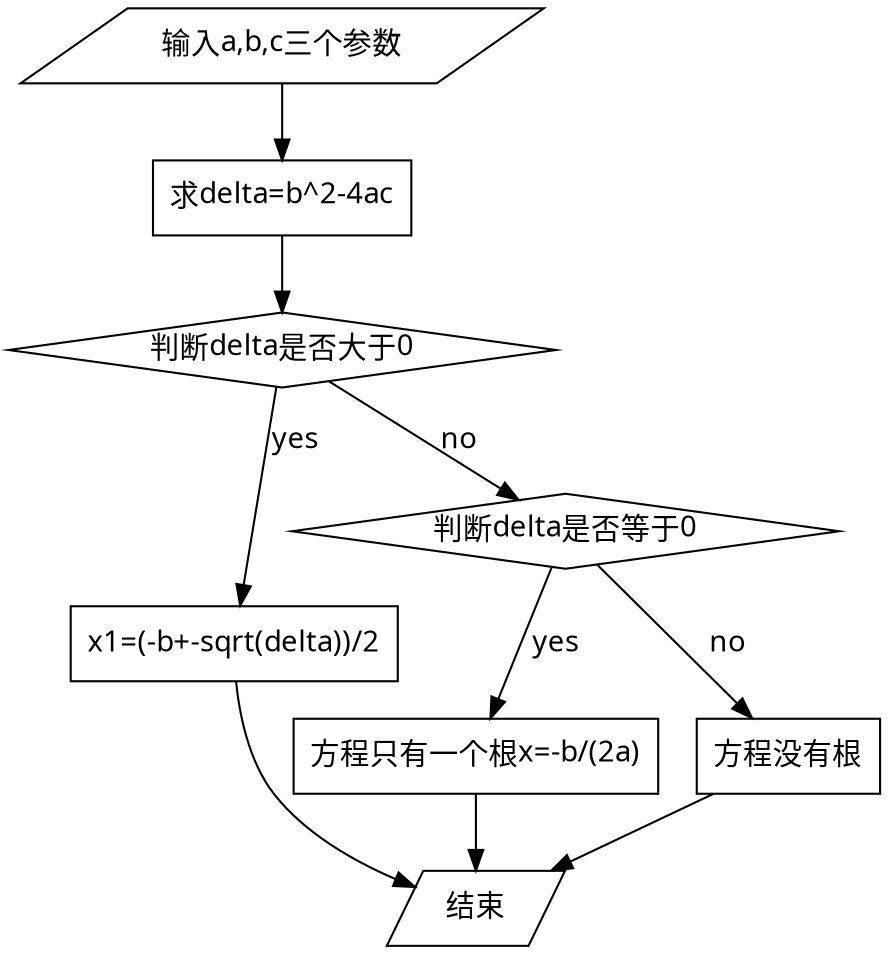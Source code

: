 digraph equation2{
    node[fontname="Microsoft Yahei"]
    edge[fontname="Microsoft Yahei"]
    
    input[shape=parallelogram label="输入a,b,c三个参数"]
    get_delta[shape=rectangle label="求delta=b^2-4ac"]
    judge[shape=diamond label="判断delta是否大于0"]
    greater[shape=rectangle label="x1=(-b+-sqrt(delta))/2"]
    no_greater[shape=diamond label="判断delta是否等于0"]
    equal[shape=rectangle label="方程只有一个根x=-b/(2a)"]
    smaller[shape=rectangle label="方程没有根"]
    over[shape=parallelogram label="结束"]

    input->get_delta
    get_delta->judge
    judge->greater[label=yes]
    greater->over
    judge->no_greater[label=no]
    no_greater->equal[label=yes]
    equal->over
    no_greater->smaller[label=no]
    smaller->over
}